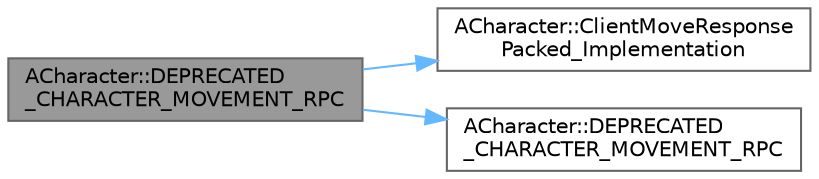 digraph "ACharacter::DEPRECATED_CHARACTER_MOVEMENT_RPC"
{
 // INTERACTIVE_SVG=YES
 // LATEX_PDF_SIZE
  bgcolor="transparent";
  edge [fontname=Helvetica,fontsize=10,labelfontname=Helvetica,labelfontsize=10];
  node [fontname=Helvetica,fontsize=10,shape=box,height=0.2,width=0.4];
  rankdir="LR";
  Node1 [id="Node000001",label="ACharacter::DEPRECATED\l_CHARACTER_MOVEMENT_RPC",height=0.2,width=0.4,color="gray40", fillcolor="grey60", style="filled", fontcolor="black",tooltip=" "];
  Node1 -> Node2 [id="edge1_Node000001_Node000002",color="steelblue1",style="solid",tooltip=" "];
  Node2 [id="Node000002",label="ACharacter::ClientMoveResponse\lPacked_Implementation",height=0.2,width=0.4,color="grey40", fillcolor="white", style="filled",URL="$df/d70/classACharacter.html#a582a336e3a366c592629db9fdd0c5a65",tooltip=" "];
  Node1 -> Node3 [id="edge2_Node000001_Node000003",color="steelblue1",style="solid",tooltip=" "];
  Node3 [id="Node000003",label="ACharacter::DEPRECATED\l_CHARACTER_MOVEMENT_RPC",height=0.2,width=0.4,color="grey40", fillcolor="white", style="filled",URL="$df/d70/classACharacter.html#ae5bc8f1f0058353dbd37d736b4481140",tooltip="Replicated function sent by client to server - contains client movement and view info."];
}
